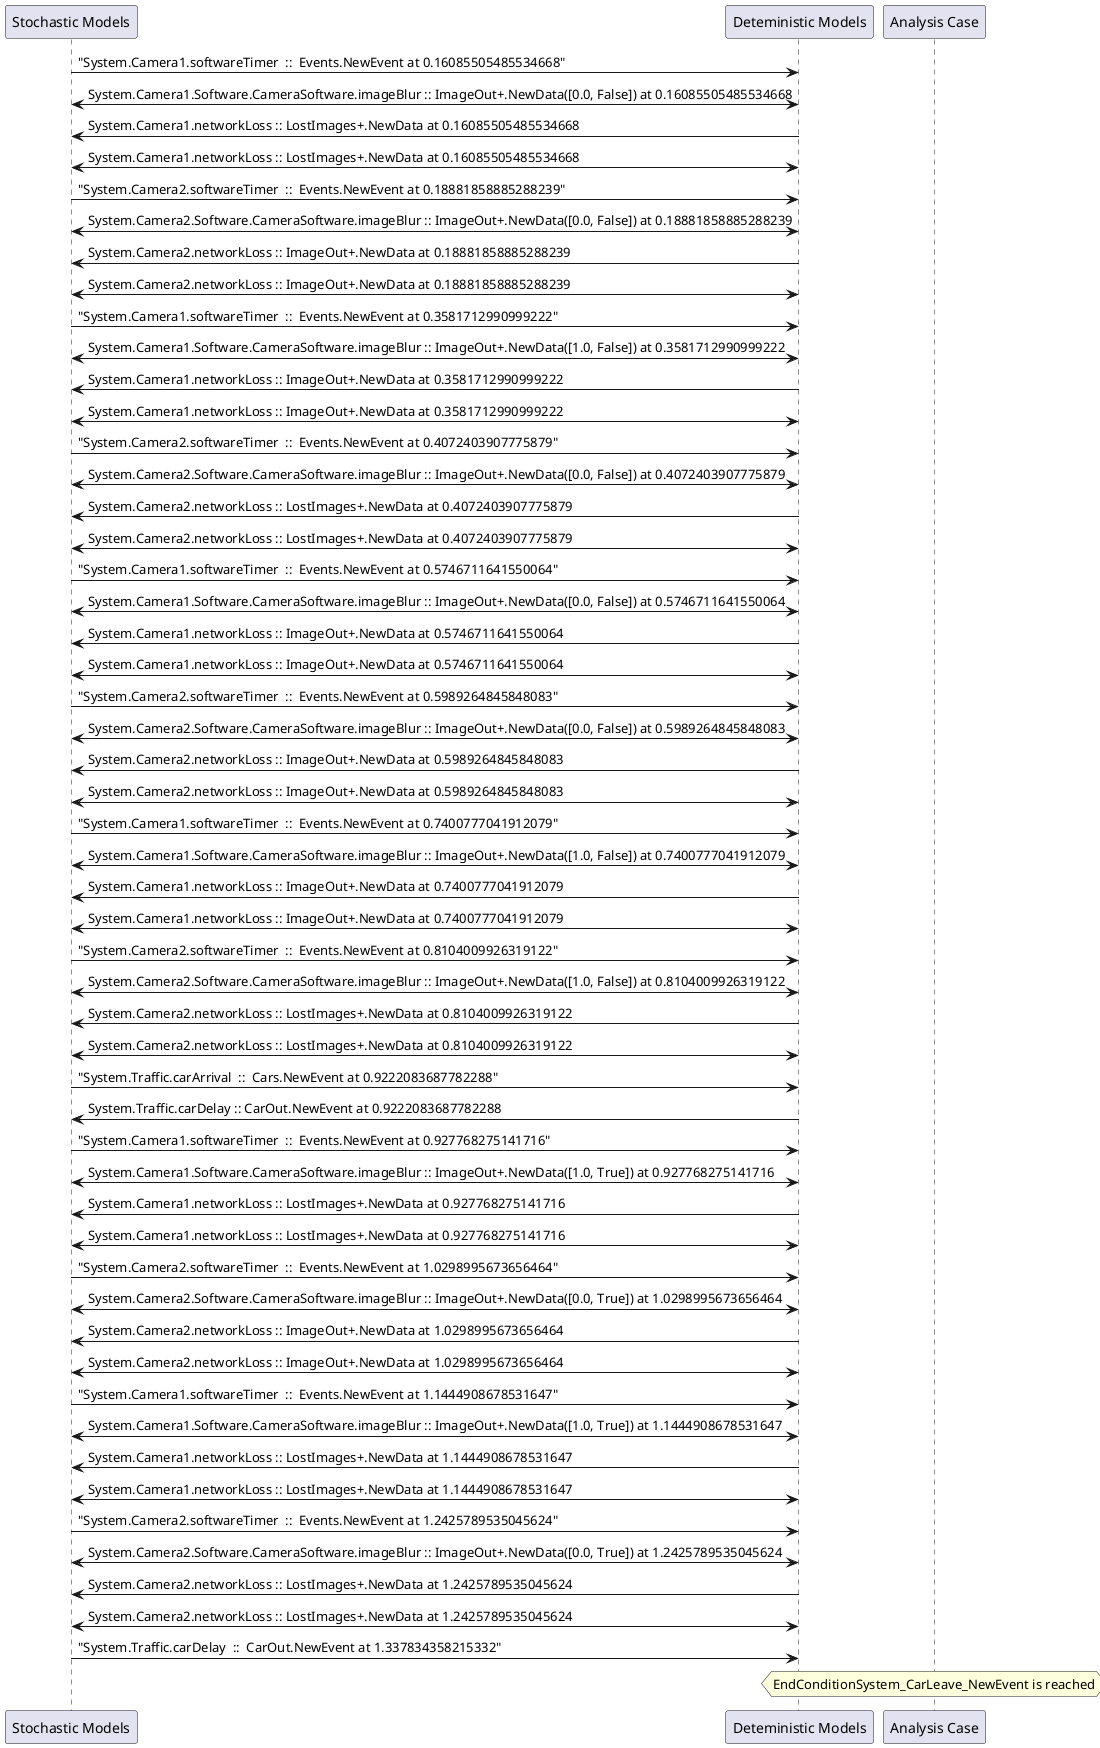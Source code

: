 
	@startuml
	participant "Stochastic Models" as stochmodel
	participant "Deteministic Models" as detmodel
	participant "Analysis Case" as analysis
	{1387_stop} stochmodel -> detmodel : "System.Camera1.softwareTimer  ::  Events.NewEvent at 0.16085505485534668"
detmodel <-> stochmodel : System.Camera1.Software.CameraSoftware.imageBlur :: ImageOut+.NewData([0.0, False]) at 0.16085505485534668
detmodel -> stochmodel : System.Camera1.networkLoss :: LostImages+.NewData at 0.16085505485534668
detmodel <-> stochmodel : System.Camera1.networkLoss :: LostImages+.NewData at 0.16085505485534668
{1403_stop} stochmodel -> detmodel : "System.Camera2.softwareTimer  ::  Events.NewEvent at 0.18881858885288239"
detmodel <-> stochmodel : System.Camera2.Software.CameraSoftware.imageBlur :: ImageOut+.NewData([0.0, False]) at 0.18881858885288239
detmodel -> stochmodel : System.Camera2.networkLoss :: ImageOut+.NewData at 0.18881858885288239
detmodel <-> stochmodel : System.Camera2.networkLoss :: ImageOut+.NewData at 0.18881858885288239
{1388_stop} stochmodel -> detmodel : "System.Camera1.softwareTimer  ::  Events.NewEvent at 0.3581712990999222"
detmodel <-> stochmodel : System.Camera1.Software.CameraSoftware.imageBlur :: ImageOut+.NewData([1.0, False]) at 0.3581712990999222
detmodel -> stochmodel : System.Camera1.networkLoss :: ImageOut+.NewData at 0.3581712990999222
detmodel <-> stochmodel : System.Camera1.networkLoss :: ImageOut+.NewData at 0.3581712990999222
{1404_stop} stochmodel -> detmodel : "System.Camera2.softwareTimer  ::  Events.NewEvent at 0.4072403907775879"
detmodel <-> stochmodel : System.Camera2.Software.CameraSoftware.imageBlur :: ImageOut+.NewData([0.0, False]) at 0.4072403907775879
detmodel -> stochmodel : System.Camera2.networkLoss :: LostImages+.NewData at 0.4072403907775879
detmodel <-> stochmodel : System.Camera2.networkLoss :: LostImages+.NewData at 0.4072403907775879
{1389_stop} stochmodel -> detmodel : "System.Camera1.softwareTimer  ::  Events.NewEvent at 0.5746711641550064"
detmodel <-> stochmodel : System.Camera1.Software.CameraSoftware.imageBlur :: ImageOut+.NewData([0.0, False]) at 0.5746711641550064
detmodel -> stochmodel : System.Camera1.networkLoss :: ImageOut+.NewData at 0.5746711641550064
detmodel <-> stochmodel : System.Camera1.networkLoss :: ImageOut+.NewData at 0.5746711641550064
{1405_stop} stochmodel -> detmodel : "System.Camera2.softwareTimer  ::  Events.NewEvent at 0.5989264845848083"
detmodel <-> stochmodel : System.Camera2.Software.CameraSoftware.imageBlur :: ImageOut+.NewData([0.0, False]) at 0.5989264845848083
detmodel -> stochmodel : System.Camera2.networkLoss :: ImageOut+.NewData at 0.5989264845848083
detmodel <-> stochmodel : System.Camera2.networkLoss :: ImageOut+.NewData at 0.5989264845848083
{1390_stop} stochmodel -> detmodel : "System.Camera1.softwareTimer  ::  Events.NewEvent at 0.7400777041912079"
detmodel <-> stochmodel : System.Camera1.Software.CameraSoftware.imageBlur :: ImageOut+.NewData([1.0, False]) at 0.7400777041912079
detmodel -> stochmodel : System.Camera1.networkLoss :: ImageOut+.NewData at 0.7400777041912079
detmodel <-> stochmodel : System.Camera1.networkLoss :: ImageOut+.NewData at 0.7400777041912079
{1406_stop} stochmodel -> detmodel : "System.Camera2.softwareTimer  ::  Events.NewEvent at 0.8104009926319122"
detmodel <-> stochmodel : System.Camera2.Software.CameraSoftware.imageBlur :: ImageOut+.NewData([1.0, False]) at 0.8104009926319122
detmodel -> stochmodel : System.Camera2.networkLoss :: LostImages+.NewData at 0.8104009926319122
detmodel <-> stochmodel : System.Camera2.networkLoss :: LostImages+.NewData at 0.8104009926319122
{1419_stop} stochmodel -> detmodel : "System.Traffic.carArrival  ::  Cars.NewEvent at 0.9222083687782288"
{1424_start} detmodel -> stochmodel : System.Traffic.carDelay :: CarOut.NewEvent at 0.9222083687782288
{1391_stop} stochmodel -> detmodel : "System.Camera1.softwareTimer  ::  Events.NewEvent at 0.927768275141716"
detmodel <-> stochmodel : System.Camera1.Software.CameraSoftware.imageBlur :: ImageOut+.NewData([1.0, True]) at 0.927768275141716
detmodel -> stochmodel : System.Camera1.networkLoss :: LostImages+.NewData at 0.927768275141716
detmodel <-> stochmodel : System.Camera1.networkLoss :: LostImages+.NewData at 0.927768275141716
{1407_stop} stochmodel -> detmodel : "System.Camera2.softwareTimer  ::  Events.NewEvent at 1.0298995673656464"
detmodel <-> stochmodel : System.Camera2.Software.CameraSoftware.imageBlur :: ImageOut+.NewData([0.0, True]) at 1.0298995673656464
detmodel -> stochmodel : System.Camera2.networkLoss :: ImageOut+.NewData at 1.0298995673656464
detmodel <-> stochmodel : System.Camera2.networkLoss :: ImageOut+.NewData at 1.0298995673656464
{1392_stop} stochmodel -> detmodel : "System.Camera1.softwareTimer  ::  Events.NewEvent at 1.1444908678531647"
detmodel <-> stochmodel : System.Camera1.Software.CameraSoftware.imageBlur :: ImageOut+.NewData([1.0, True]) at 1.1444908678531647
detmodel -> stochmodel : System.Camera1.networkLoss :: LostImages+.NewData at 1.1444908678531647
detmodel <-> stochmodel : System.Camera1.networkLoss :: LostImages+.NewData at 1.1444908678531647
{1408_stop} stochmodel -> detmodel : "System.Camera2.softwareTimer  ::  Events.NewEvent at 1.2425789535045624"
detmodel <-> stochmodel : System.Camera2.Software.CameraSoftware.imageBlur :: ImageOut+.NewData([0.0, True]) at 1.2425789535045624
detmodel -> stochmodel : System.Camera2.networkLoss :: LostImages+.NewData at 1.2425789535045624
detmodel <-> stochmodel : System.Camera2.networkLoss :: LostImages+.NewData at 1.2425789535045624
{1424_stop} stochmodel -> detmodel : "System.Traffic.carDelay  ::  CarOut.NewEvent at 1.337834358215332"
{1424_start} <-> {1424_stop} : delay
hnote over analysis 
EndConditionSystem_CarLeave_NewEvent is reached
endnote
@enduml